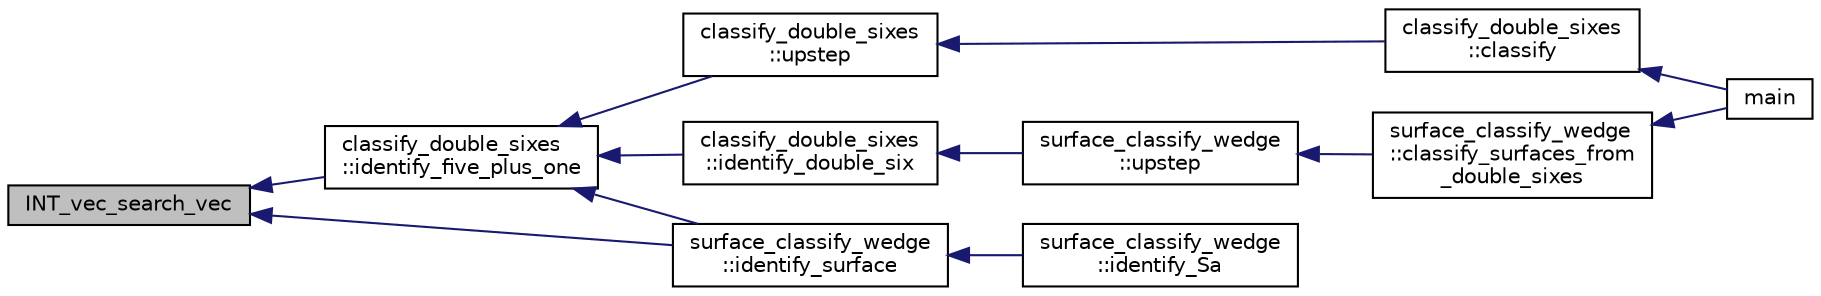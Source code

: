 digraph "INT_vec_search_vec"
{
  edge [fontname="Helvetica",fontsize="10",labelfontname="Helvetica",labelfontsize="10"];
  node [fontname="Helvetica",fontsize="10",shape=record];
  rankdir="LR";
  Node7000 [label="INT_vec_search_vec",height=0.2,width=0.4,color="black", fillcolor="grey75", style="filled", fontcolor="black"];
  Node7000 -> Node7001 [dir="back",color="midnightblue",fontsize="10",style="solid",fontname="Helvetica"];
  Node7001 [label="classify_double_sixes\l::identify_five_plus_one",height=0.2,width=0.4,color="black", fillcolor="white", style="filled",URL="$dd/d23/classclassify__double__sixes.html#aa78728c03ff9c37c26413c3d1ebac85a"];
  Node7001 -> Node7002 [dir="back",color="midnightblue",fontsize="10",style="solid",fontname="Helvetica"];
  Node7002 [label="classify_double_sixes\l::upstep",height=0.2,width=0.4,color="black", fillcolor="white", style="filled",URL="$dd/d23/classclassify__double__sixes.html#af69579aea0c34504ccfe37a4f9d992ef"];
  Node7002 -> Node7003 [dir="back",color="midnightblue",fontsize="10",style="solid",fontname="Helvetica"];
  Node7003 [label="classify_double_sixes\l::classify",height=0.2,width=0.4,color="black", fillcolor="white", style="filled",URL="$dd/d23/classclassify__double__sixes.html#aa22b7c156d68376a603743c8b43a58ef"];
  Node7003 -> Node7004 [dir="back",color="midnightblue",fontsize="10",style="solid",fontname="Helvetica"];
  Node7004 [label="main",height=0.2,width=0.4,color="black", fillcolor="white", style="filled",URL="$df/df8/surface__classify_8_c.html#a217dbf8b442f20279ea00b898af96f52"];
  Node7001 -> Node7005 [dir="back",color="midnightblue",fontsize="10",style="solid",fontname="Helvetica"];
  Node7005 [label="classify_double_sixes\l::identify_double_six",height=0.2,width=0.4,color="black", fillcolor="white", style="filled",URL="$dd/d23/classclassify__double__sixes.html#a2f207ab7c9032711e982d16ff3ff753f"];
  Node7005 -> Node7006 [dir="back",color="midnightblue",fontsize="10",style="solid",fontname="Helvetica"];
  Node7006 [label="surface_classify_wedge\l::upstep",height=0.2,width=0.4,color="black", fillcolor="white", style="filled",URL="$d7/d5c/classsurface__classify__wedge.html#a917a77e18ede81788ba0550d3f55f639"];
  Node7006 -> Node7007 [dir="back",color="midnightblue",fontsize="10",style="solid",fontname="Helvetica"];
  Node7007 [label="surface_classify_wedge\l::classify_surfaces_from\l_double_sixes",height=0.2,width=0.4,color="black", fillcolor="white", style="filled",URL="$d7/d5c/classsurface__classify__wedge.html#a6b7ca70f2edff82c197221ee978a3641"];
  Node7007 -> Node7004 [dir="back",color="midnightblue",fontsize="10",style="solid",fontname="Helvetica"];
  Node7001 -> Node7008 [dir="back",color="midnightblue",fontsize="10",style="solid",fontname="Helvetica"];
  Node7008 [label="surface_classify_wedge\l::identify_surface",height=0.2,width=0.4,color="black", fillcolor="white", style="filled",URL="$d7/d5c/classsurface__classify__wedge.html#a0ee820a0324434792bd5362b4606de80"];
  Node7008 -> Node7009 [dir="back",color="midnightblue",fontsize="10",style="solid",fontname="Helvetica"];
  Node7009 [label="surface_classify_wedge\l::identify_Sa",height=0.2,width=0.4,color="black", fillcolor="white", style="filled",URL="$d7/d5c/classsurface__classify__wedge.html#a8fdc22ea1850bd4da28ace84adb055a6"];
  Node7000 -> Node7008 [dir="back",color="midnightblue",fontsize="10",style="solid",fontname="Helvetica"];
}
